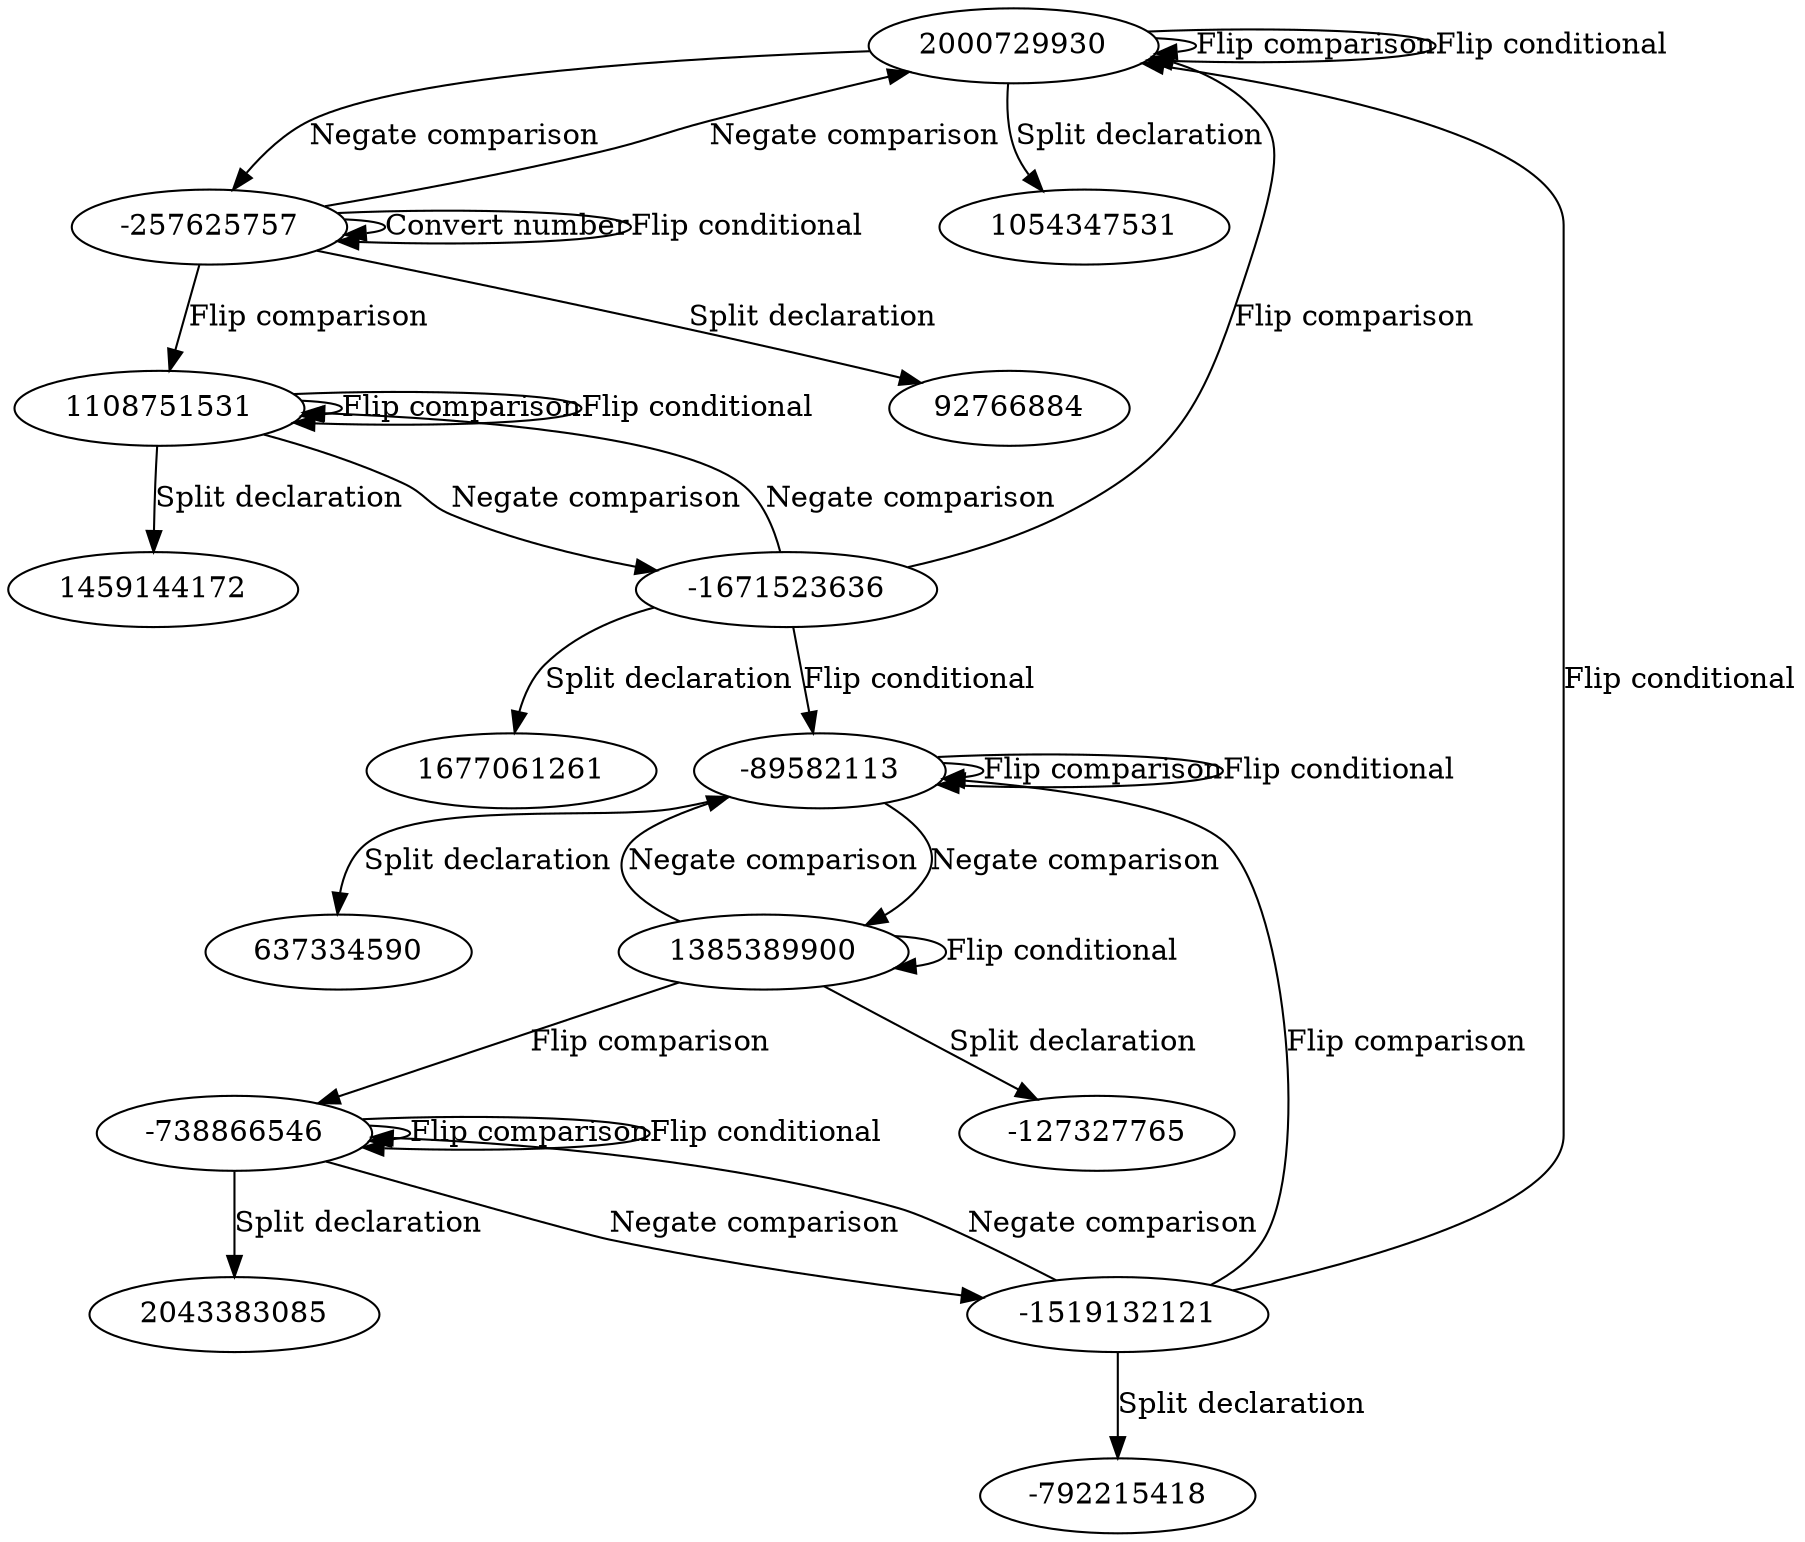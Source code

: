 digraph G {
2000729930 -> -257625757 [label="Negate comparison"]
-257625757 -> -257625757 [label="Convert number"]
-257625757 -> 2000729930 [label="Negate comparison"]
-257625757 -> 1108751531 [label="Flip comparison"]
1108751531 -> -1671523636 [label="Negate comparison"]
-1671523636 -> 1108751531 [label="Negate comparison"]
-1671523636 -> 2000729930 [label="Flip comparison"]
-1671523636 -> -89582113 [label="Flip conditional"]
-89582113 -> 1385389900 [label="Negate comparison"]
1385389900 -> -89582113 [label="Negate comparison"]
1385389900 -> -738866546 [label="Flip comparison"]
-738866546 -> -1519132121 [label="Negate comparison"]
-1519132121 -> -738866546 [label="Negate comparison"]
-1519132121 -> -89582113 [label="Flip comparison"]
-1519132121 -> 2000729930 [label="Flip conditional"]
-1519132121 -> -792215418 [label="Split declaration"]
-738866546 -> -738866546 [label="Flip comparison"]
-738866546 -> -738866546 [label="Flip conditional"]
-738866546 -> 2043383085 [label="Split declaration"]
1385389900 -> 1385389900 [label="Flip conditional"]
1385389900 -> -127327765 [label="Split declaration"]
-89582113 -> -89582113 [label="Flip comparison"]
-89582113 -> -89582113 [label="Flip conditional"]
-89582113 -> 637334590 [label="Split declaration"]
-1671523636 -> 1677061261 [label="Split declaration"]
1108751531 -> 1108751531 [label="Flip comparison"]
1108751531 -> 1108751531 [label="Flip conditional"]
1108751531 -> 1459144172 [label="Split declaration"]
-257625757 -> -257625757 [label="Flip conditional"]
-257625757 -> 92766884 [label="Split declaration"]
2000729930 -> 2000729930 [label="Flip comparison"]
2000729930 -> 2000729930 [label="Flip conditional"]
2000729930 -> 1054347531 [label="Split declaration"]
}